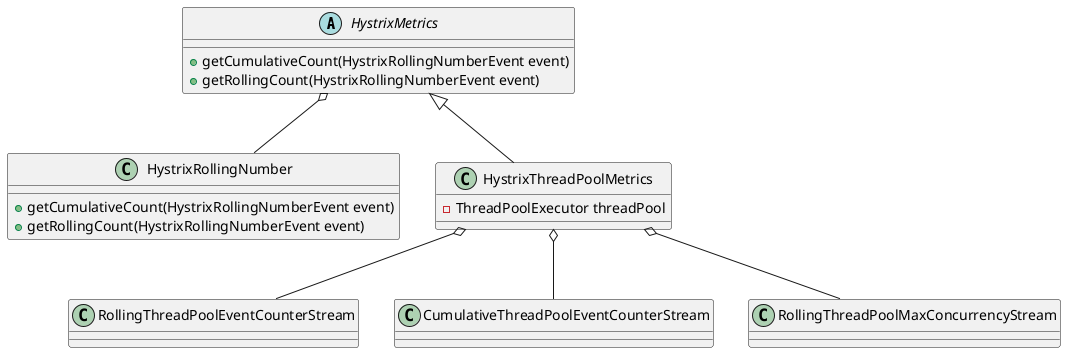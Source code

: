 @startuml

abstract class HystrixMetrics{
	+ getCumulativeCount(HystrixRollingNumberEvent event)
    + getRollingCount(HystrixRollingNumberEvent event)
}

class HystrixRollingNumber {
	+ getCumulativeCount(HystrixRollingNumberEvent event)
    + getRollingCount(HystrixRollingNumberEvent event)
}
class HystrixThreadPoolMetrics {
	- ThreadPoolExecutor threadPool
}


class RollingThreadPoolEventCounterStream{
}
class CumulativeThreadPoolEventCounterStream{
}
class RollingThreadPoolMaxConcurrencyStream{
}

HystrixMetrics <|-- HystrixThreadPoolMetrics
HystrixMetrics o-- HystrixRollingNumber

HystrixThreadPoolMetrics o-- RollingThreadPoolEventCounterStream
HystrixThreadPoolMetrics o-- CumulativeThreadPoolEventCounterStream
HystrixThreadPoolMetrics o-- RollingThreadPoolMaxConcurrencyStream
@enduml